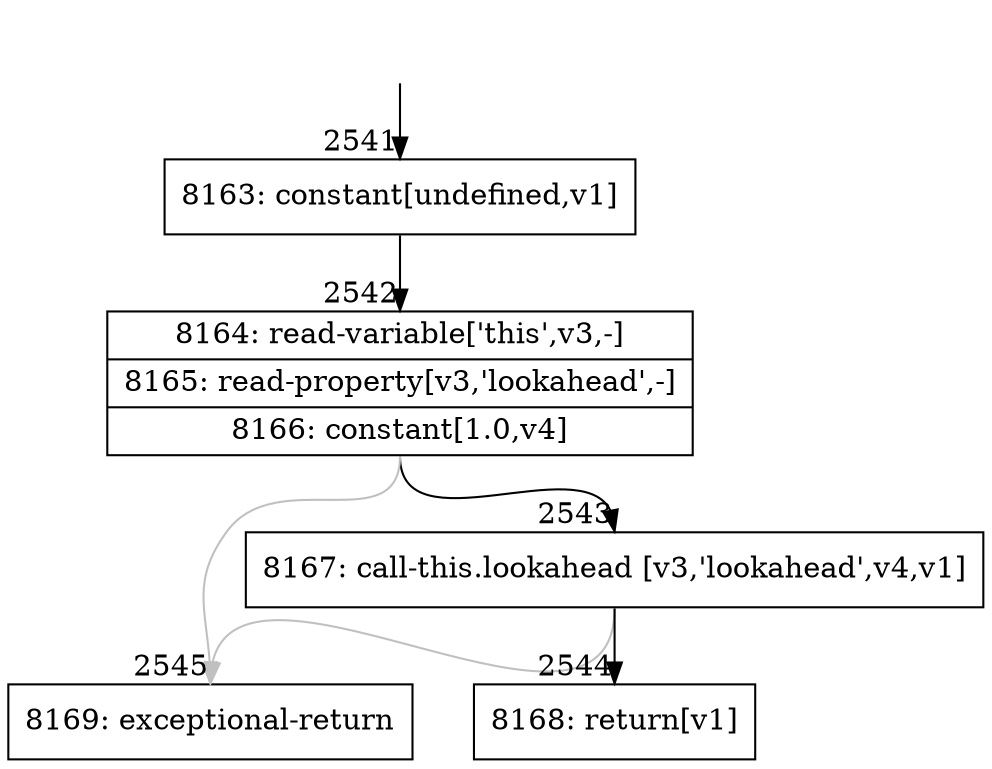 digraph {
rankdir="TD"
BB_entry158[shape=none,label=""];
BB_entry158 -> BB2541 [tailport=s, headport=n, headlabel="    2541"]
BB2541 [shape=record label="{8163: constant[undefined,v1]}" ] 
BB2541 -> BB2542 [tailport=s, headport=n, headlabel="      2542"]
BB2542 [shape=record label="{8164: read-variable['this',v3,-]|8165: read-property[v3,'lookahead',-]|8166: constant[1.0,v4]}" ] 
BB2542 -> BB2543 [tailport=s, headport=n, headlabel="      2543"]
BB2542 -> BB2545 [tailport=s, headport=n, color=gray, headlabel="      2545"]
BB2543 [shape=record label="{8167: call-this.lookahead [v3,'lookahead',v4,v1]}" ] 
BB2543 -> BB2544 [tailport=s, headport=n, headlabel="      2544"]
BB2543 -> BB2545 [tailport=s, headport=n, color=gray]
BB2544 [shape=record label="{8168: return[v1]}" ] 
BB2545 [shape=record label="{8169: exceptional-return}" ] 
//#$~ 2821
}
